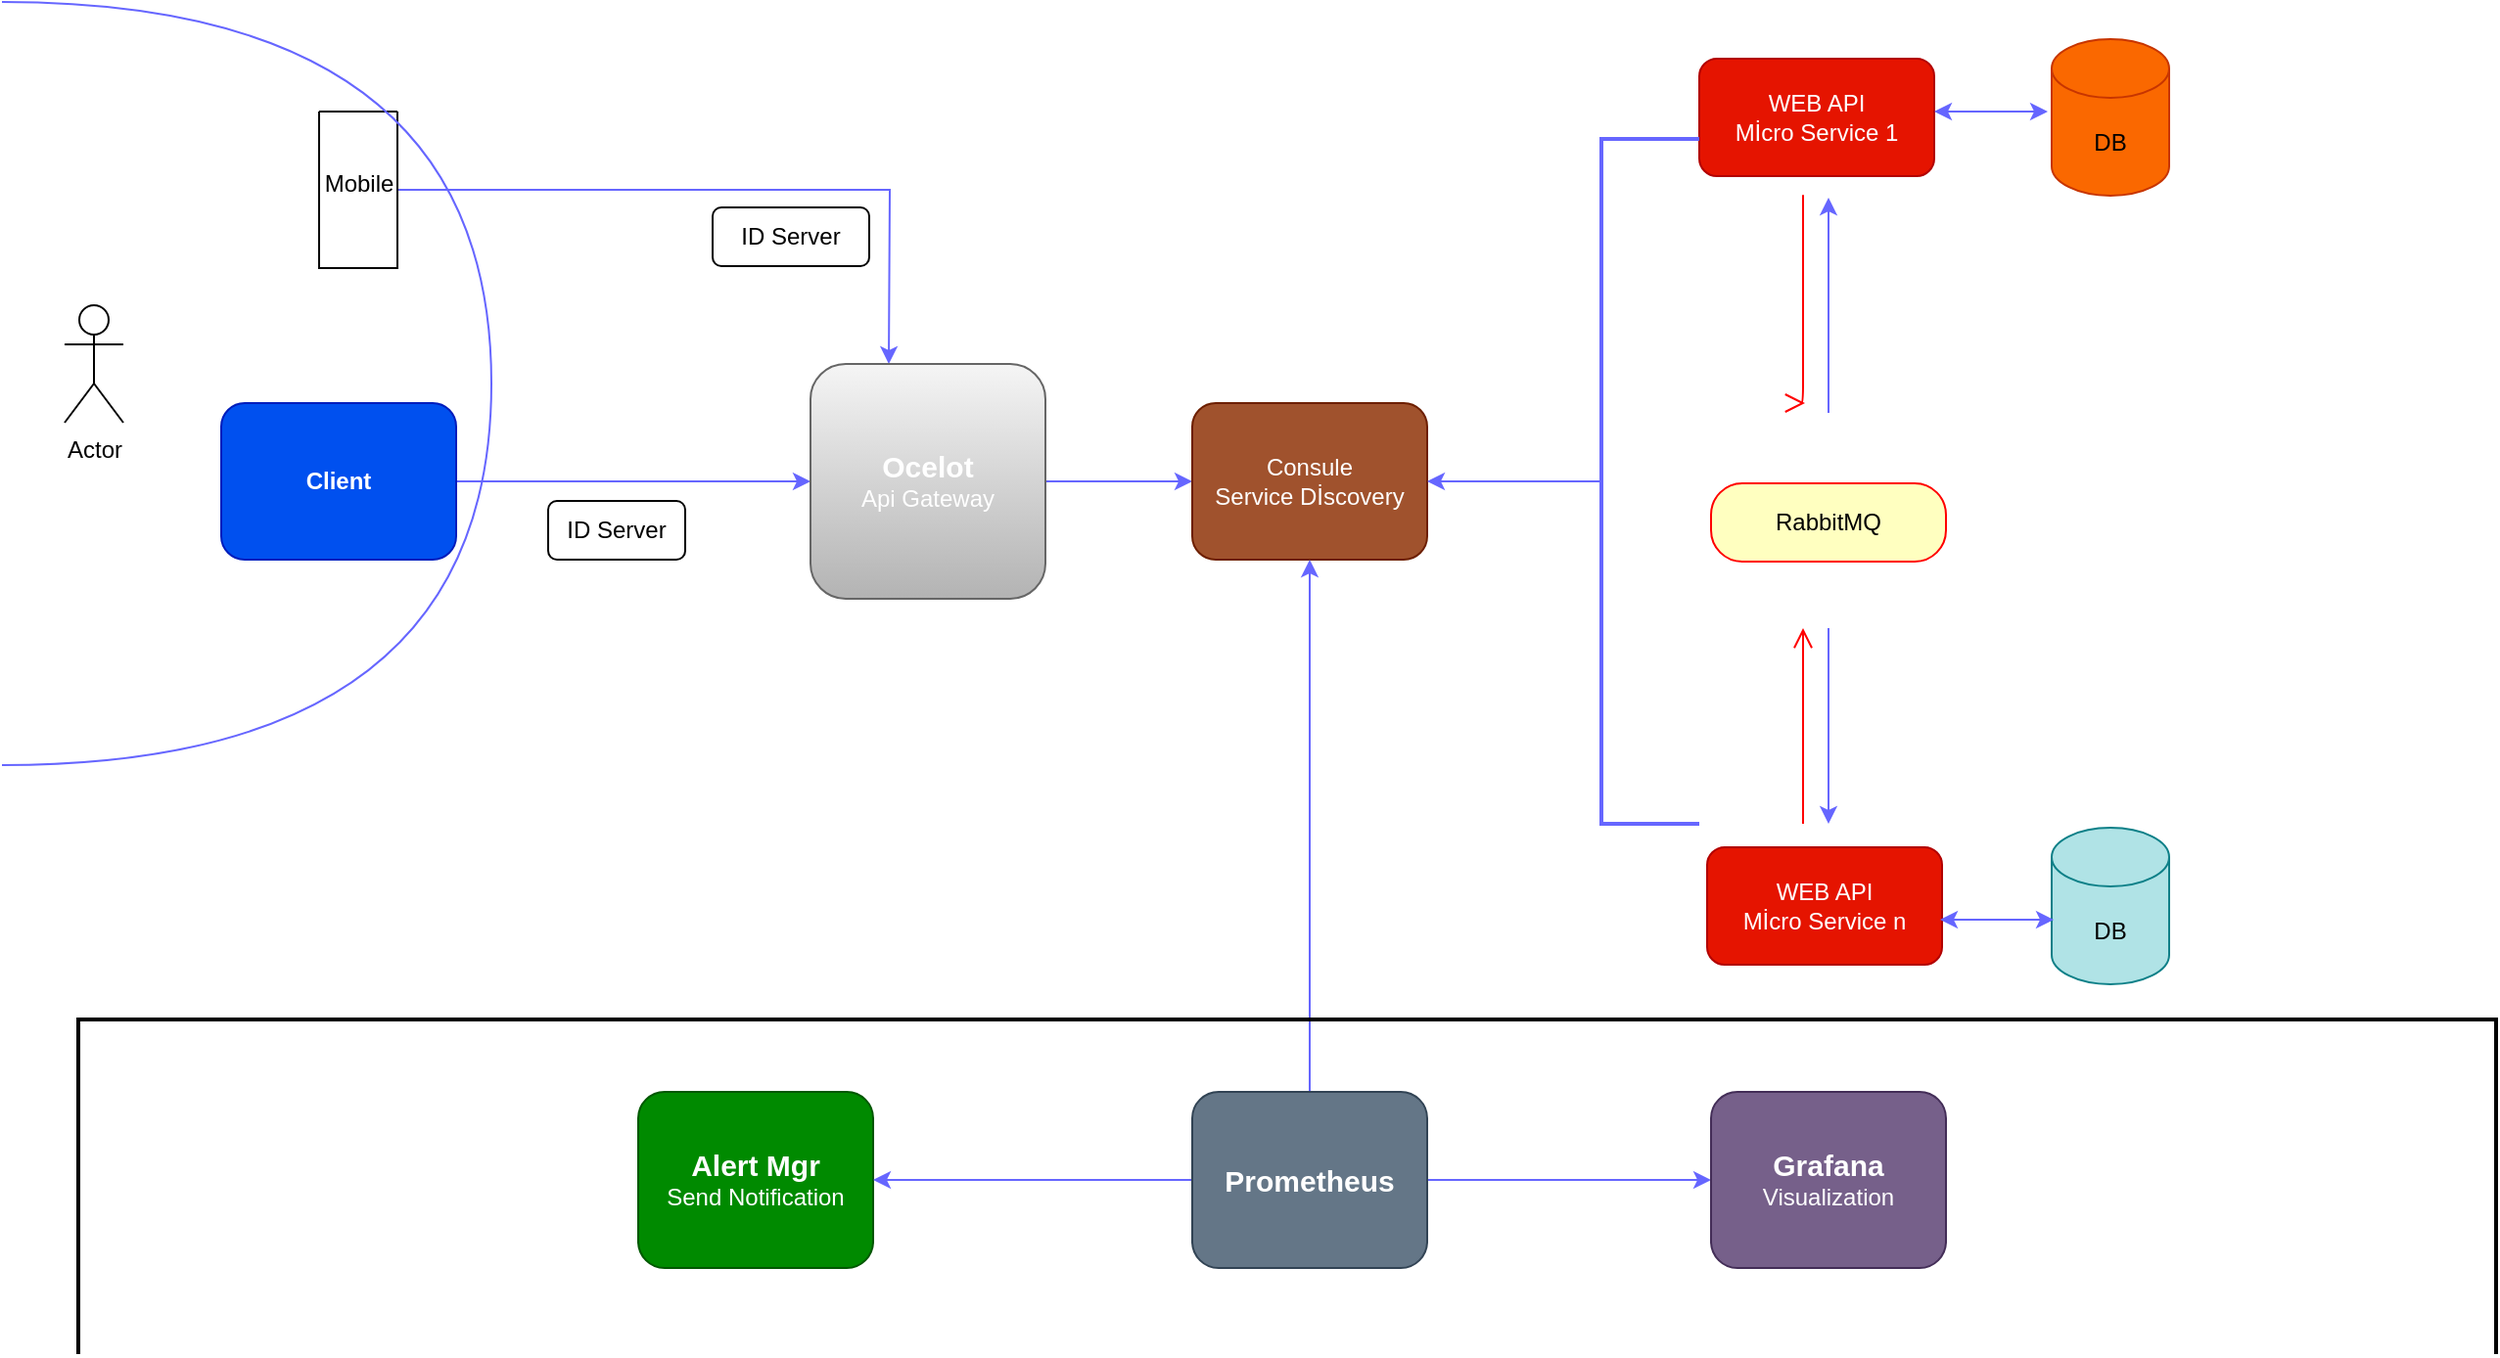 <mxfile version="14.6.13" type="github">
  <diagram id="-i1RhTrOhQdZFJF_dsMs" name="Page-1">
    <mxGraphModel dx="2221" dy="762" grid="1" gridSize="10" guides="1" tooltips="1" connect="1" arrows="1" fold="1" page="1" pageScale="1" pageWidth="827" pageHeight="1169" math="0" shadow="0">
      <root>
        <mxCell id="0" />
        <mxCell id="1" parent="0" />
        <mxCell id="BStABF2T5PWSZgsjxthy-6" value="" style="edgeStyle=orthogonalEdgeStyle;rounded=0;orthogonalLoop=1;jettySize=auto;html=1;strokeColor=#6666FF;" edge="1" parent="1" source="BStABF2T5PWSZgsjxthy-1" target="BStABF2T5PWSZgsjxthy-3">
          <mxGeometry relative="1" as="geometry" />
        </mxCell>
        <mxCell id="BStABF2T5PWSZgsjxthy-1" value="&lt;b&gt;Client&lt;/b&gt;" style="rounded=1;whiteSpace=wrap;html=1;fillColor=#0050ef;strokeColor=#001DBC;fontColor=#ffffff;" vertex="1" parent="1">
          <mxGeometry x="-138" y="245" width="120" height="80" as="geometry" />
        </mxCell>
        <mxCell id="BStABF2T5PWSZgsjxthy-9" style="edgeStyle=orthogonalEdgeStyle;rounded=0;orthogonalLoop=1;jettySize=auto;html=1;strokeColor=#6666FF;" edge="1" parent="1" source="BStABF2T5PWSZgsjxthy-2">
          <mxGeometry relative="1" as="geometry">
            <mxPoint x="203" y="225" as="targetPoint" />
          </mxGeometry>
        </mxCell>
        <mxCell id="BStABF2T5PWSZgsjxthy-2" value="" style="swimlane;startSize=0;" vertex="1" parent="1">
          <mxGeometry x="-88" y="96" width="40" height="80" as="geometry" />
        </mxCell>
        <mxCell id="BStABF2T5PWSZgsjxthy-33" value="" style="edgeStyle=orthogonalEdgeStyle;rounded=0;orthogonalLoop=1;jettySize=auto;html=1;strokeColor=#6666FF;" edge="1" parent="1" source="BStABF2T5PWSZgsjxthy-3" target="BStABF2T5PWSZgsjxthy-17">
          <mxGeometry relative="1" as="geometry" />
        </mxCell>
        <mxCell id="BStABF2T5PWSZgsjxthy-3" value="&lt;b&gt;&lt;font color=&quot;#ffffff&quot; style=&quot;font-size: 15px&quot;&gt;Ocelot&lt;/font&gt;&lt;/b&gt;&lt;br&gt;&lt;font color=&quot;#ffffff&quot;&gt;Api Gateway&lt;/font&gt;" style="rounded=1;whiteSpace=wrap;html=1;gradientColor=#b3b3b3;fillColor=#f5f5f5;strokeColor=#666666;" vertex="1" parent="1">
          <mxGeometry x="163" y="225" width="120" height="120" as="geometry" />
        </mxCell>
        <mxCell id="BStABF2T5PWSZgsjxthy-12" value="ID Server" style="rounded=1;whiteSpace=wrap;html=1;" vertex="1" parent="1">
          <mxGeometry x="113" y="145" width="80" height="30" as="geometry" />
        </mxCell>
        <mxCell id="BStABF2T5PWSZgsjxthy-13" value="ID Server" style="rounded=1;whiteSpace=wrap;html=1;" vertex="1" parent="1">
          <mxGeometry x="29" y="295" width="70" height="30" as="geometry" />
        </mxCell>
        <mxCell id="BStABF2T5PWSZgsjxthy-16" value="Mobile" style="text;html=1;align=center;verticalAlign=middle;resizable=0;points=[];autosize=1;strokeColor=none;" vertex="1" parent="1">
          <mxGeometry x="-93" y="123" width="50" height="20" as="geometry" />
        </mxCell>
        <mxCell id="BStABF2T5PWSZgsjxthy-17" value="Consule&lt;br&gt;Service Dİscovery&lt;br&gt;" style="rounded=1;whiteSpace=wrap;html=1;fillColor=#a0522d;strokeColor=#6D1F00;fontColor=#ffffff;" vertex="1" parent="1">
          <mxGeometry x="358" y="245" width="120" height="80" as="geometry" />
        </mxCell>
        <mxCell id="BStABF2T5PWSZgsjxthy-18" value="WEB API&lt;br&gt;Mİcro Service 1&lt;br&gt;" style="rounded=1;whiteSpace=wrap;html=1;fillColor=#e51400;strokeColor=#B20000;fontColor=#ffffff;" vertex="1" parent="1">
          <mxGeometry x="617" y="69" width="120" height="60" as="geometry" />
        </mxCell>
        <mxCell id="BStABF2T5PWSZgsjxthy-20" value="WEB API&lt;br&gt;Mİcro Service n&lt;br&gt;" style="rounded=1;whiteSpace=wrap;html=1;fillColor=#e51400;strokeColor=#B20000;fontColor=#ffffff;" vertex="1" parent="1">
          <mxGeometry x="621" y="472" width="120" height="60" as="geometry" />
        </mxCell>
        <mxCell id="BStABF2T5PWSZgsjxthy-21" value="DB" style="shape=cylinder3;whiteSpace=wrap;html=1;boundedLbl=1;backgroundOutline=1;size=15;fillColor=#fa6800;strokeColor=#C73500;fontColor=#000000;" vertex="1" parent="1">
          <mxGeometry x="797" y="59" width="60" height="80" as="geometry" />
        </mxCell>
        <mxCell id="BStABF2T5PWSZgsjxthy-22" value="Actor" style="shape=umlActor;verticalLabelPosition=bottom;verticalAlign=top;html=1;outlineConnect=0;" vertex="1" parent="1">
          <mxGeometry x="-218" y="195" width="30" height="60" as="geometry" />
        </mxCell>
        <mxCell id="BStABF2T5PWSZgsjxthy-23" value="DB" style="shape=cylinder3;whiteSpace=wrap;html=1;boundedLbl=1;backgroundOutline=1;size=15;fillColor=#b0e3e6;strokeColor=#0e8088;" vertex="1" parent="1">
          <mxGeometry x="797" y="462" width="60" height="80" as="geometry" />
        </mxCell>
        <mxCell id="BStABF2T5PWSZgsjxthy-29" value="" style="endArrow=classic;startArrow=classic;html=1;strokeColor=#6666FF;entryX=-0.033;entryY=0.588;entryDx=0;entryDy=0;entryPerimeter=0;" edge="1" parent="1">
          <mxGeometry width="50" height="50" relative="1" as="geometry">
            <mxPoint x="740" y="509" as="sourcePoint" />
            <mxPoint x="798.02" y="509.04" as="targetPoint" />
            <Array as="points" />
          </mxGeometry>
        </mxCell>
        <mxCell id="BStABF2T5PWSZgsjxthy-30" value="" style="endArrow=classic;startArrow=classic;html=1;strokeColor=#6666FF;" edge="1" parent="1">
          <mxGeometry width="50" height="50" relative="1" as="geometry">
            <mxPoint x="737" y="96" as="sourcePoint" />
            <mxPoint x="795" y="96" as="targetPoint" />
          </mxGeometry>
        </mxCell>
        <mxCell id="BStABF2T5PWSZgsjxthy-34" value="&lt;font color=&quot;#ffffff&quot;&gt;&lt;b&gt;&lt;font style=&quot;font-size: 15px&quot;&gt;Alert Mgr&lt;/font&gt;&lt;/b&gt;&lt;br&gt;Send Notification&lt;/font&gt;" style="rounded=1;whiteSpace=wrap;html=1;fillColor=#008a00;strokeColor=#005700;fontColor=#ffffff;" vertex="1" parent="1">
          <mxGeometry x="75" y="597" width="120" height="90" as="geometry" />
        </mxCell>
        <mxCell id="BStABF2T5PWSZgsjxthy-37" value="" style="edgeStyle=orthogonalEdgeStyle;rounded=0;orthogonalLoop=1;jettySize=auto;html=1;strokeColor=#6666FF;" edge="1" parent="1" source="BStABF2T5PWSZgsjxthy-35" target="BStABF2T5PWSZgsjxthy-36">
          <mxGeometry relative="1" as="geometry" />
        </mxCell>
        <mxCell id="BStABF2T5PWSZgsjxthy-38" value="" style="edgeStyle=orthogonalEdgeStyle;rounded=0;orthogonalLoop=1;jettySize=auto;html=1;strokeColor=#6666FF;" edge="1" parent="1" source="BStABF2T5PWSZgsjxthy-35" target="BStABF2T5PWSZgsjxthy-34">
          <mxGeometry relative="1" as="geometry" />
        </mxCell>
        <mxCell id="BStABF2T5PWSZgsjxthy-43" style="edgeStyle=orthogonalEdgeStyle;rounded=0;orthogonalLoop=1;jettySize=auto;html=1;entryX=0.5;entryY=1;entryDx=0;entryDy=0;strokeColor=#6666FF;" edge="1" parent="1" source="BStABF2T5PWSZgsjxthy-35" target="BStABF2T5PWSZgsjxthy-17">
          <mxGeometry relative="1" as="geometry" />
        </mxCell>
        <mxCell id="BStABF2T5PWSZgsjxthy-35" value="&lt;font style=&quot;font-size: 15px&quot;&gt;&lt;b&gt;Prometheus&lt;/b&gt;&lt;/font&gt;" style="rounded=1;whiteSpace=wrap;html=1;fillColor=#647687;strokeColor=#314354;fontColor=#ffffff;" vertex="1" parent="1">
          <mxGeometry x="358" y="597" width="120" height="90" as="geometry" />
        </mxCell>
        <mxCell id="BStABF2T5PWSZgsjxthy-36" value="&lt;font color=&quot;#ffffff&quot;&gt;&lt;font style=&quot;font-size: 15px&quot;&gt;&lt;b&gt;Grafana&lt;/b&gt;&lt;/font&gt;&lt;br&gt;Visualization&lt;/font&gt;" style="rounded=1;whiteSpace=wrap;html=1;fillColor=#76608a;strokeColor=#432D57;fontColor=#ffffff;" vertex="1" parent="1">
          <mxGeometry x="623" y="597" width="120" height="90" as="geometry" />
        </mxCell>
        <mxCell id="BStABF2T5PWSZgsjxthy-48" value="" style="edgeStyle=orthogonalEdgeStyle;rounded=0;orthogonalLoop=1;jettySize=auto;html=1;strokeColor=#6666FF;" edge="1" parent="1" source="BStABF2T5PWSZgsjxthy-47" target="BStABF2T5PWSZgsjxthy-17">
          <mxGeometry relative="1" as="geometry" />
        </mxCell>
        <mxCell id="BStABF2T5PWSZgsjxthy-47" value="" style="strokeWidth=2;html=1;shape=mxgraph.flowchart.annotation_1;align=left;pointerEvents=1;strokeColor=#6666FF;" vertex="1" parent="1">
          <mxGeometry x="567" y="110" width="50" height="350" as="geometry" />
        </mxCell>
        <mxCell id="BStABF2T5PWSZgsjxthy-50" value="" style="shape=requiredInterface;html=1;verticalLabelPosition=bottom;strokeColor=#6666FF;" vertex="1" parent="1">
          <mxGeometry x="-250" y="40" width="250" height="390" as="geometry" />
        </mxCell>
        <mxCell id="BStABF2T5PWSZgsjxthy-61" style="edgeStyle=orthogonalEdgeStyle;rounded=0;orthogonalLoop=1;jettySize=auto;html=1;strokeColor=#6666FF;" edge="1" parent="1">
          <mxGeometry relative="1" as="geometry">
            <mxPoint x="683" y="140" as="targetPoint" />
            <mxPoint x="683" y="250" as="sourcePoint" />
            <Array as="points">
              <mxPoint x="683" y="150" />
            </Array>
          </mxGeometry>
        </mxCell>
        <mxCell id="BStABF2T5PWSZgsjxthy-62" style="edgeStyle=orthogonalEdgeStyle;rounded=0;orthogonalLoop=1;jettySize=auto;html=1;strokeColor=#6666FF;" edge="1" parent="1">
          <mxGeometry relative="1" as="geometry">
            <mxPoint x="683" y="460" as="targetPoint" />
            <mxPoint x="683" y="360" as="sourcePoint" />
          </mxGeometry>
        </mxCell>
        <mxCell id="BStABF2T5PWSZgsjxthy-51" value="RabbitMQ" style="rounded=1;whiteSpace=wrap;html=1;arcSize=40;fontColor=#000000;fillColor=#ffffc0;strokeColor=#ff0000;" vertex="1" parent="1">
          <mxGeometry x="623" y="286" width="120" height="40" as="geometry" />
        </mxCell>
        <mxCell id="BStABF2T5PWSZgsjxthy-52" value="" style="edgeStyle=orthogonalEdgeStyle;html=1;verticalAlign=bottom;endArrow=open;endSize=8;strokeColor=#ff0000;" edge="1" parent="1">
          <mxGeometry relative="1" as="geometry">
            <mxPoint x="670" y="360" as="targetPoint" />
            <mxPoint x="670" y="460" as="sourcePoint" />
            <Array as="points">
              <mxPoint x="670" y="460" />
            </Array>
          </mxGeometry>
        </mxCell>
        <mxCell id="BStABF2T5PWSZgsjxthy-60" value="" style="edgeStyle=orthogonalEdgeStyle;html=1;verticalAlign=bottom;endArrow=open;endSize=8;strokeColor=#ff0000;" edge="1" parent="1">
          <mxGeometry relative="1" as="geometry">
            <mxPoint x="671" y="245" as="targetPoint" />
            <mxPoint x="670" y="224" as="sourcePoint" />
            <Array as="points">
              <mxPoint x="670" y="134" />
              <mxPoint x="670" y="134" />
            </Array>
          </mxGeometry>
        </mxCell>
        <mxCell id="BStABF2T5PWSZgsjxthy-65" value="" style="strokeWidth=2;html=1;shape=mxgraph.flowchart.annotation_1;align=left;pointerEvents=1;rotation=90;" vertex="1" parent="1">
          <mxGeometry x="321" y="28" width="171" height="1235" as="geometry" />
        </mxCell>
      </root>
    </mxGraphModel>
  </diagram>
</mxfile>
